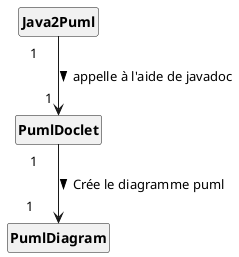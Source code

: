 @startuml
'https://plantuml.com/class-diagram
skinparam classAttributeIconSize 0
skinparam classFontStyle Bold
skinparam style strictuml
hide empty members


class Java2Puml
class PumlDoclet
class PumlDiagram


Java2Puml " 1\t" --> "\t1" PumlDoclet : appelle à l'aide de javadoc >
PumlDoclet  " 1\t" --> "1\t" PumlDiagram : Crée le diagramme puml >



@enduml